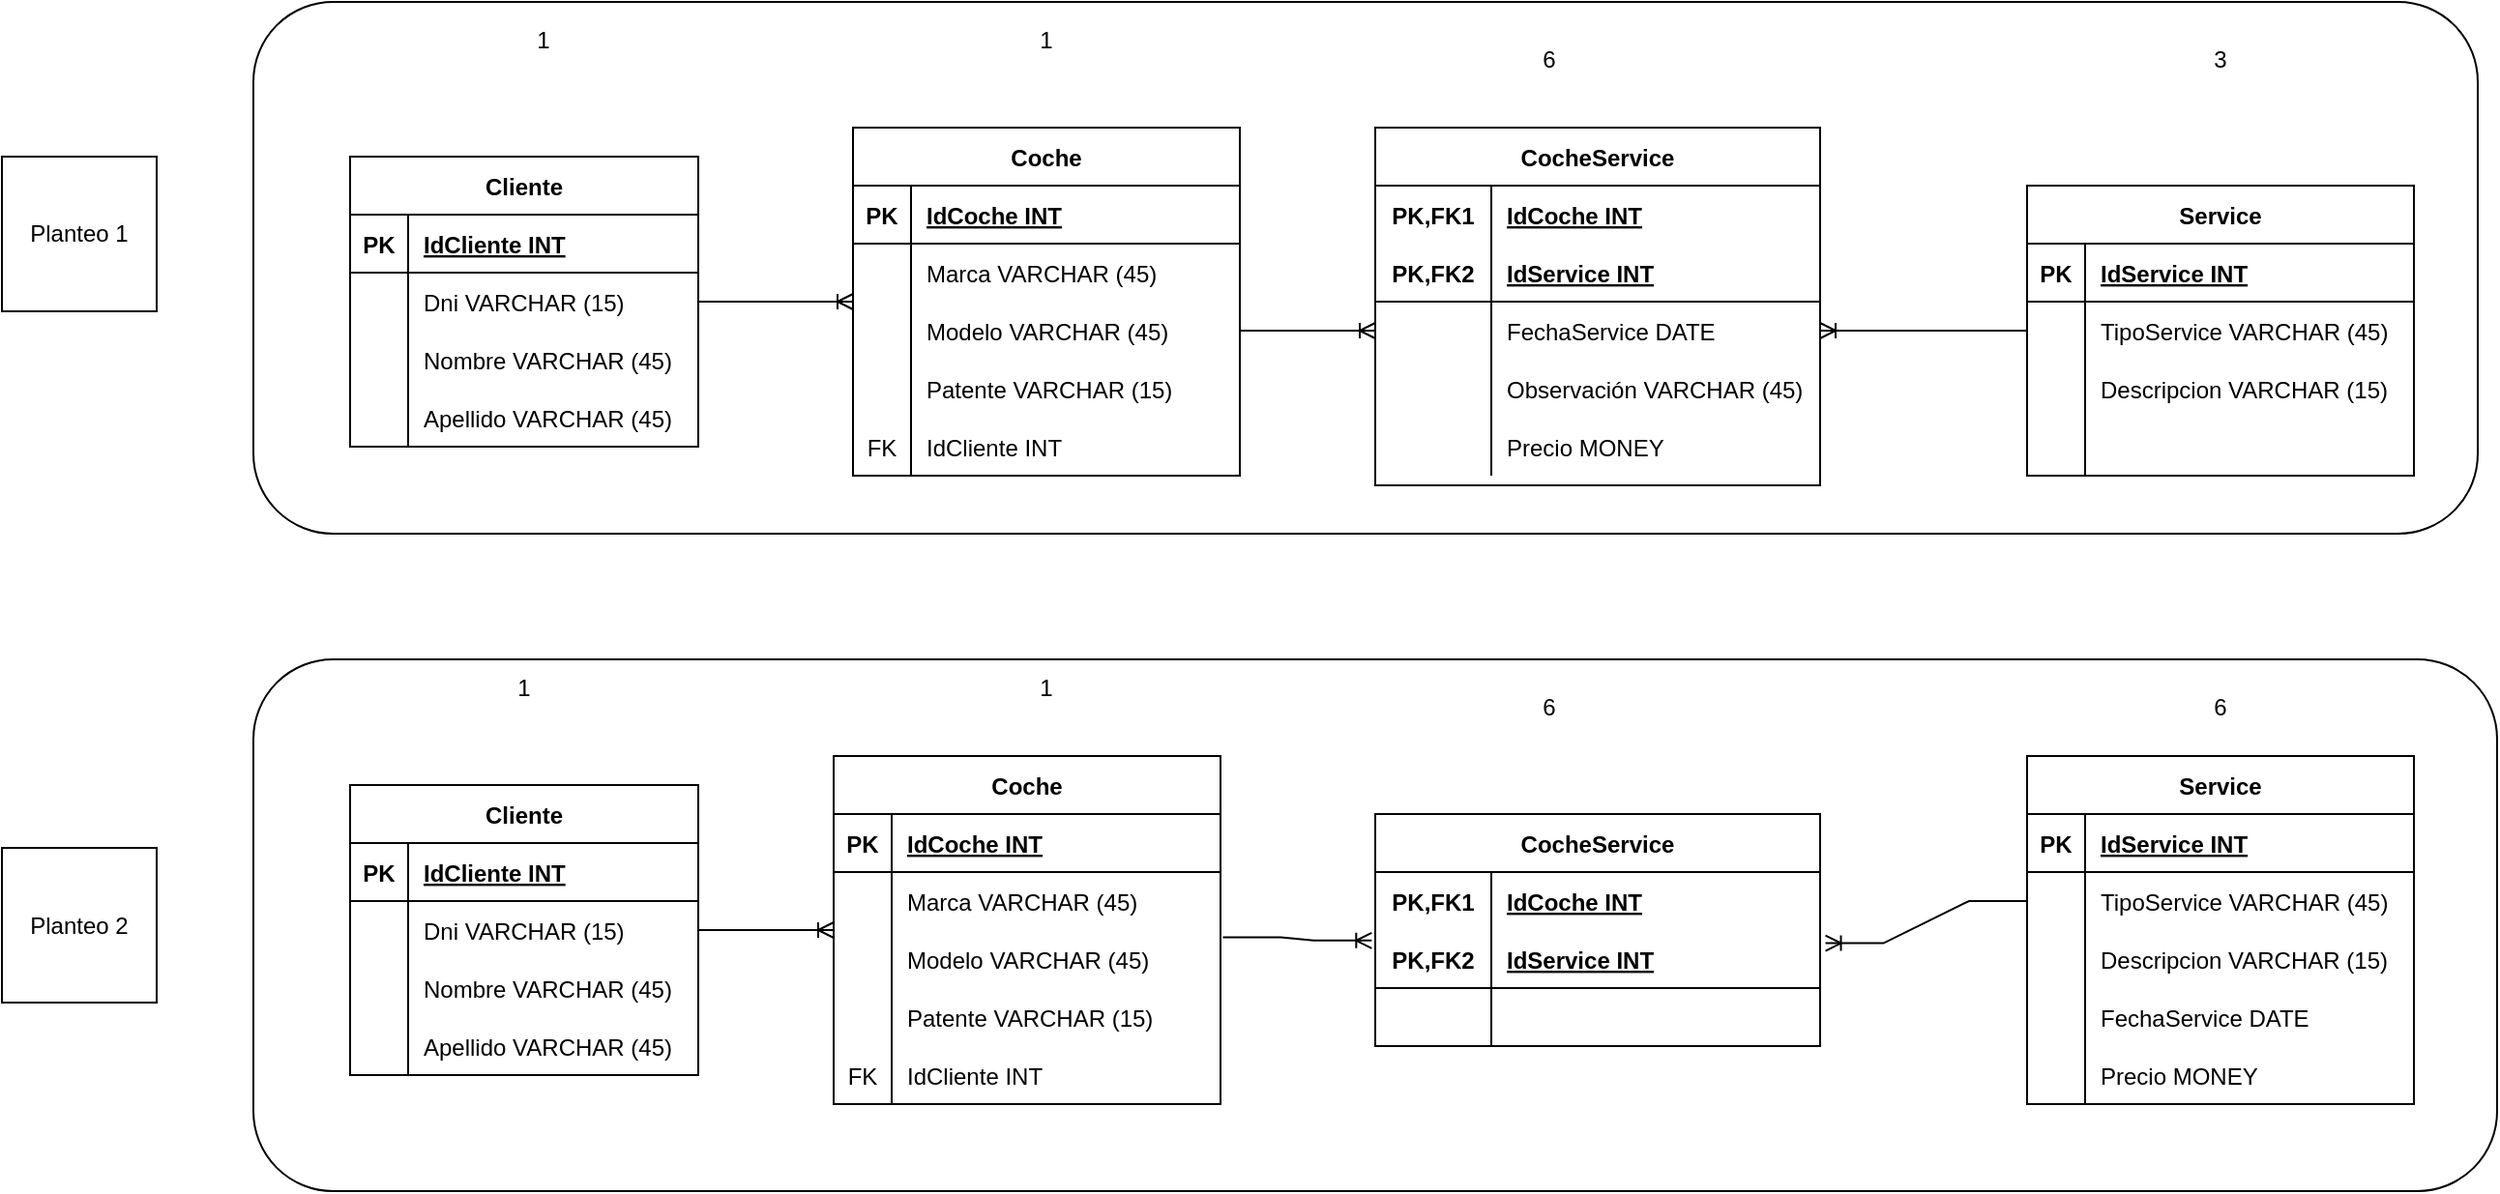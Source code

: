 <mxfile version="20.6.0" type="device"><diagram id="87kl-hTker5kriTGZopL" name="Página-1"><mxGraphModel dx="1939" dy="382" grid="1" gridSize="10" guides="1" tooltips="1" connect="1" arrows="1" fold="1" page="1" pageScale="1" pageWidth="827" pageHeight="1169" math="0" shadow="0"><root><mxCell id="0"/><mxCell id="1" parent="0"/><mxCell id="4lMpnemcvk9HsTEUvDy0-164" value="" style="rounded=1;whiteSpace=wrap;html=1;" parent="1" vertex="1"><mxGeometry x="-30" y="355" width="1160" height="275" as="geometry"/></mxCell><mxCell id="4lMpnemcvk9HsTEUvDy0-163" value="" style="rounded=1;whiteSpace=wrap;html=1;" parent="1" vertex="1"><mxGeometry x="-30" y="15" width="1150" height="275" as="geometry"/></mxCell><mxCell id="4lMpnemcvk9HsTEUvDy0-1" value="Cliente" style="shape=table;startSize=30;container=1;collapsible=1;childLayout=tableLayout;fixedRows=1;rowLines=0;fontStyle=1;align=center;resizeLast=1;" parent="1" vertex="1"><mxGeometry x="20" y="95" width="180" height="150" as="geometry"/></mxCell><mxCell id="4lMpnemcvk9HsTEUvDy0-2" value="" style="shape=tableRow;horizontal=0;startSize=0;swimlaneHead=0;swimlaneBody=0;fillColor=none;collapsible=0;dropTarget=0;points=[[0,0.5],[1,0.5]];portConstraint=eastwest;top=0;left=0;right=0;bottom=1;" parent="4lMpnemcvk9HsTEUvDy0-1" vertex="1"><mxGeometry y="30" width="180" height="30" as="geometry"/></mxCell><mxCell id="4lMpnemcvk9HsTEUvDy0-3" value="PK" style="shape=partialRectangle;connectable=0;fillColor=none;top=0;left=0;bottom=0;right=0;fontStyle=1;overflow=hidden;" parent="4lMpnemcvk9HsTEUvDy0-2" vertex="1"><mxGeometry width="30" height="30" as="geometry"><mxRectangle width="30" height="30" as="alternateBounds"/></mxGeometry></mxCell><mxCell id="4lMpnemcvk9HsTEUvDy0-4" value="IdCliente INT" style="shape=partialRectangle;connectable=0;fillColor=none;top=0;left=0;bottom=0;right=0;align=left;spacingLeft=6;fontStyle=5;overflow=hidden;" parent="4lMpnemcvk9HsTEUvDy0-2" vertex="1"><mxGeometry x="30" width="150" height="30" as="geometry"><mxRectangle width="150" height="30" as="alternateBounds"/></mxGeometry></mxCell><mxCell id="4lMpnemcvk9HsTEUvDy0-11" value="" style="shape=tableRow;horizontal=0;startSize=0;swimlaneHead=0;swimlaneBody=0;fillColor=none;collapsible=0;dropTarget=0;points=[[0,0.5],[1,0.5]];portConstraint=eastwest;top=0;left=0;right=0;bottom=0;" parent="4lMpnemcvk9HsTEUvDy0-1" vertex="1"><mxGeometry y="60" width="180" height="30" as="geometry"/></mxCell><mxCell id="4lMpnemcvk9HsTEUvDy0-12" value="" style="shape=partialRectangle;connectable=0;fillColor=none;top=0;left=0;bottom=0;right=0;editable=1;overflow=hidden;" parent="4lMpnemcvk9HsTEUvDy0-11" vertex="1"><mxGeometry width="30" height="30" as="geometry"><mxRectangle width="30" height="30" as="alternateBounds"/></mxGeometry></mxCell><mxCell id="4lMpnemcvk9HsTEUvDy0-13" value="Dni VARCHAR (15)" style="shape=partialRectangle;connectable=0;fillColor=none;top=0;left=0;bottom=0;right=0;align=left;spacingLeft=6;overflow=hidden;" parent="4lMpnemcvk9HsTEUvDy0-11" vertex="1"><mxGeometry x="30" width="150" height="30" as="geometry"><mxRectangle width="150" height="30" as="alternateBounds"/></mxGeometry></mxCell><mxCell id="4lMpnemcvk9HsTEUvDy0-5" value="" style="shape=tableRow;horizontal=0;startSize=0;swimlaneHead=0;swimlaneBody=0;fillColor=none;collapsible=0;dropTarget=0;points=[[0,0.5],[1,0.5]];portConstraint=eastwest;top=0;left=0;right=0;bottom=0;" parent="4lMpnemcvk9HsTEUvDy0-1" vertex="1"><mxGeometry y="90" width="180" height="30" as="geometry"/></mxCell><mxCell id="4lMpnemcvk9HsTEUvDy0-6" value="" style="shape=partialRectangle;connectable=0;fillColor=none;top=0;left=0;bottom=0;right=0;editable=1;overflow=hidden;" parent="4lMpnemcvk9HsTEUvDy0-5" vertex="1"><mxGeometry width="30" height="30" as="geometry"><mxRectangle width="30" height="30" as="alternateBounds"/></mxGeometry></mxCell><mxCell id="4lMpnemcvk9HsTEUvDy0-7" value="Nombre VARCHAR (45)" style="shape=partialRectangle;connectable=0;fillColor=none;top=0;left=0;bottom=0;right=0;align=left;spacingLeft=6;overflow=hidden;" parent="4lMpnemcvk9HsTEUvDy0-5" vertex="1"><mxGeometry x="30" width="150" height="30" as="geometry"><mxRectangle width="150" height="30" as="alternateBounds"/></mxGeometry></mxCell><mxCell id="4lMpnemcvk9HsTEUvDy0-8" value="" style="shape=tableRow;horizontal=0;startSize=0;swimlaneHead=0;swimlaneBody=0;fillColor=none;collapsible=0;dropTarget=0;points=[[0,0.5],[1,0.5]];portConstraint=eastwest;top=0;left=0;right=0;bottom=0;" parent="4lMpnemcvk9HsTEUvDy0-1" vertex="1"><mxGeometry y="120" width="180" height="30" as="geometry"/></mxCell><mxCell id="4lMpnemcvk9HsTEUvDy0-9" value="" style="shape=partialRectangle;connectable=0;fillColor=none;top=0;left=0;bottom=0;right=0;editable=1;overflow=hidden;" parent="4lMpnemcvk9HsTEUvDy0-8" vertex="1"><mxGeometry width="30" height="30" as="geometry"><mxRectangle width="30" height="30" as="alternateBounds"/></mxGeometry></mxCell><mxCell id="4lMpnemcvk9HsTEUvDy0-10" value="Apellido VARCHAR (45)" style="shape=partialRectangle;connectable=0;fillColor=none;top=0;left=0;bottom=0;right=0;align=left;spacingLeft=6;overflow=hidden;" parent="4lMpnemcvk9HsTEUvDy0-8" vertex="1"><mxGeometry x="30" width="150" height="30" as="geometry"><mxRectangle width="150" height="30" as="alternateBounds"/></mxGeometry></mxCell><mxCell id="4lMpnemcvk9HsTEUvDy0-14" value="Coche" style="shape=table;startSize=30;container=1;collapsible=1;childLayout=tableLayout;fixedRows=1;rowLines=0;fontStyle=1;align=center;resizeLast=1;" parent="1" vertex="1"><mxGeometry x="280" y="80" width="200" height="180" as="geometry"/></mxCell><mxCell id="4lMpnemcvk9HsTEUvDy0-15" value="" style="shape=tableRow;horizontal=0;startSize=0;swimlaneHead=0;swimlaneBody=0;fillColor=none;collapsible=0;dropTarget=0;points=[[0,0.5],[1,0.5]];portConstraint=eastwest;top=0;left=0;right=0;bottom=1;" parent="4lMpnemcvk9HsTEUvDy0-14" vertex="1"><mxGeometry y="30" width="200" height="30" as="geometry"/></mxCell><mxCell id="4lMpnemcvk9HsTEUvDy0-16" value="PK" style="shape=partialRectangle;connectable=0;fillColor=none;top=0;left=0;bottom=0;right=0;fontStyle=1;overflow=hidden;" parent="4lMpnemcvk9HsTEUvDy0-15" vertex="1"><mxGeometry width="30" height="30" as="geometry"><mxRectangle width="30" height="30" as="alternateBounds"/></mxGeometry></mxCell><mxCell id="4lMpnemcvk9HsTEUvDy0-17" value="IdCoche INT" style="shape=partialRectangle;connectable=0;fillColor=none;top=0;left=0;bottom=0;right=0;align=left;spacingLeft=6;fontStyle=5;overflow=hidden;" parent="4lMpnemcvk9HsTEUvDy0-15" vertex="1"><mxGeometry x="30" width="170" height="30" as="geometry"><mxRectangle width="170" height="30" as="alternateBounds"/></mxGeometry></mxCell><mxCell id="4lMpnemcvk9HsTEUvDy0-18" value="" style="shape=tableRow;horizontal=0;startSize=0;swimlaneHead=0;swimlaneBody=0;fillColor=none;collapsible=0;dropTarget=0;points=[[0,0.5],[1,0.5]];portConstraint=eastwest;top=0;left=0;right=0;bottom=0;" parent="4lMpnemcvk9HsTEUvDy0-14" vertex="1"><mxGeometry y="60" width="200" height="30" as="geometry"/></mxCell><mxCell id="4lMpnemcvk9HsTEUvDy0-19" value="" style="shape=partialRectangle;connectable=0;fillColor=none;top=0;left=0;bottom=0;right=0;editable=1;overflow=hidden;" parent="4lMpnemcvk9HsTEUvDy0-18" vertex="1"><mxGeometry width="30" height="30" as="geometry"><mxRectangle width="30" height="30" as="alternateBounds"/></mxGeometry></mxCell><mxCell id="4lMpnemcvk9HsTEUvDy0-20" value="Marca VARCHAR (45)" style="shape=partialRectangle;connectable=0;fillColor=none;top=0;left=0;bottom=0;right=0;align=left;spacingLeft=6;overflow=hidden;" parent="4lMpnemcvk9HsTEUvDy0-18" vertex="1"><mxGeometry x="30" width="170" height="30" as="geometry"><mxRectangle width="170" height="30" as="alternateBounds"/></mxGeometry></mxCell><mxCell id="4lMpnemcvk9HsTEUvDy0-21" value="" style="shape=tableRow;horizontal=0;startSize=0;swimlaneHead=0;swimlaneBody=0;fillColor=none;collapsible=0;dropTarget=0;points=[[0,0.5],[1,0.5]];portConstraint=eastwest;top=0;left=0;right=0;bottom=0;" parent="4lMpnemcvk9HsTEUvDy0-14" vertex="1"><mxGeometry y="90" width="200" height="30" as="geometry"/></mxCell><mxCell id="4lMpnemcvk9HsTEUvDy0-22" value="" style="shape=partialRectangle;connectable=0;fillColor=none;top=0;left=0;bottom=0;right=0;editable=1;overflow=hidden;" parent="4lMpnemcvk9HsTEUvDy0-21" vertex="1"><mxGeometry width="30" height="30" as="geometry"><mxRectangle width="30" height="30" as="alternateBounds"/></mxGeometry></mxCell><mxCell id="4lMpnemcvk9HsTEUvDy0-23" value="Modelo VARCHAR (45)" style="shape=partialRectangle;connectable=0;fillColor=none;top=0;left=0;bottom=0;right=0;align=left;spacingLeft=6;overflow=hidden;" parent="4lMpnemcvk9HsTEUvDy0-21" vertex="1"><mxGeometry x="30" width="170" height="30" as="geometry"><mxRectangle width="170" height="30" as="alternateBounds"/></mxGeometry></mxCell><mxCell id="4lMpnemcvk9HsTEUvDy0-24" value="" style="shape=tableRow;horizontal=0;startSize=0;swimlaneHead=0;swimlaneBody=0;fillColor=none;collapsible=0;dropTarget=0;points=[[0,0.5],[1,0.5]];portConstraint=eastwest;top=0;left=0;right=0;bottom=0;" parent="4lMpnemcvk9HsTEUvDy0-14" vertex="1"><mxGeometry y="120" width="200" height="30" as="geometry"/></mxCell><mxCell id="4lMpnemcvk9HsTEUvDy0-25" value="" style="shape=partialRectangle;connectable=0;fillColor=none;top=0;left=0;bottom=0;right=0;editable=1;overflow=hidden;" parent="4lMpnemcvk9HsTEUvDy0-24" vertex="1"><mxGeometry width="30" height="30" as="geometry"><mxRectangle width="30" height="30" as="alternateBounds"/></mxGeometry></mxCell><mxCell id="4lMpnemcvk9HsTEUvDy0-26" value="Patente VARCHAR (15)" style="shape=partialRectangle;connectable=0;fillColor=none;top=0;left=0;bottom=0;right=0;align=left;spacingLeft=6;overflow=hidden;" parent="4lMpnemcvk9HsTEUvDy0-24" vertex="1"><mxGeometry x="30" width="170" height="30" as="geometry"><mxRectangle width="170" height="30" as="alternateBounds"/></mxGeometry></mxCell><mxCell id="4lMpnemcvk9HsTEUvDy0-30" value="" style="shape=tableRow;horizontal=0;startSize=0;swimlaneHead=0;swimlaneBody=0;fillColor=none;collapsible=0;dropTarget=0;points=[[0,0.5],[1,0.5]];portConstraint=eastwest;top=0;left=0;right=0;bottom=0;" parent="4lMpnemcvk9HsTEUvDy0-14" vertex="1"><mxGeometry y="150" width="200" height="30" as="geometry"/></mxCell><mxCell id="4lMpnemcvk9HsTEUvDy0-31" value="FK" style="shape=partialRectangle;connectable=0;fillColor=none;top=0;left=0;bottom=0;right=0;fontStyle=0;overflow=hidden;" parent="4lMpnemcvk9HsTEUvDy0-30" vertex="1"><mxGeometry width="30" height="30" as="geometry"><mxRectangle width="30" height="30" as="alternateBounds"/></mxGeometry></mxCell><mxCell id="4lMpnemcvk9HsTEUvDy0-32" value="IdCliente INT" style="shape=partialRectangle;connectable=0;fillColor=none;top=0;left=0;bottom=0;right=0;align=left;spacingLeft=6;fontStyle=0;overflow=hidden;" parent="4lMpnemcvk9HsTEUvDy0-30" vertex="1"><mxGeometry x="30" width="170" height="30" as="geometry"><mxRectangle width="170" height="30" as="alternateBounds"/></mxGeometry></mxCell><mxCell id="4lMpnemcvk9HsTEUvDy0-28" value="" style="edgeStyle=entityRelationEdgeStyle;fontSize=12;html=1;endArrow=ERoneToMany;rounded=0;exitX=1;exitY=0.5;exitDx=0;exitDy=0;entryX=0;entryY=0.5;entryDx=0;entryDy=0;" parent="1" source="4lMpnemcvk9HsTEUvDy0-11" target="4lMpnemcvk9HsTEUvDy0-14" edge="1"><mxGeometry width="100" height="100" relative="1" as="geometry"><mxPoint x="230" y="260" as="sourcePoint"/><mxPoint x="330" y="160" as="targetPoint"/></mxGeometry></mxCell><mxCell id="4lMpnemcvk9HsTEUvDy0-33" value="Service" style="shape=table;startSize=30;container=1;collapsible=1;childLayout=tableLayout;fixedRows=1;rowLines=0;fontStyle=1;align=center;resizeLast=1;" parent="1" vertex="1"><mxGeometry x="887" y="110" width="200" height="150" as="geometry"/></mxCell><mxCell id="4lMpnemcvk9HsTEUvDy0-34" value="" style="shape=tableRow;horizontal=0;startSize=0;swimlaneHead=0;swimlaneBody=0;fillColor=none;collapsible=0;dropTarget=0;points=[[0,0.5],[1,0.5]];portConstraint=eastwest;top=0;left=0;right=0;bottom=1;" parent="4lMpnemcvk9HsTEUvDy0-33" vertex="1"><mxGeometry y="30" width="200" height="30" as="geometry"/></mxCell><mxCell id="4lMpnemcvk9HsTEUvDy0-35" value="PK" style="shape=partialRectangle;connectable=0;fillColor=none;top=0;left=0;bottom=0;right=0;fontStyle=1;overflow=hidden;" parent="4lMpnemcvk9HsTEUvDy0-34" vertex="1"><mxGeometry width="30" height="30" as="geometry"><mxRectangle width="30" height="30" as="alternateBounds"/></mxGeometry></mxCell><mxCell id="4lMpnemcvk9HsTEUvDy0-36" value="IdService INT" style="shape=partialRectangle;connectable=0;fillColor=none;top=0;left=0;bottom=0;right=0;align=left;spacingLeft=6;fontStyle=5;overflow=hidden;" parent="4lMpnemcvk9HsTEUvDy0-34" vertex="1"><mxGeometry x="30" width="170" height="30" as="geometry"><mxRectangle width="170" height="30" as="alternateBounds"/></mxGeometry></mxCell><mxCell id="4lMpnemcvk9HsTEUvDy0-40" value="" style="shape=tableRow;horizontal=0;startSize=0;swimlaneHead=0;swimlaneBody=0;fillColor=none;collapsible=0;dropTarget=0;points=[[0,0.5],[1,0.5]];portConstraint=eastwest;top=0;left=0;right=0;bottom=0;" parent="4lMpnemcvk9HsTEUvDy0-33" vertex="1"><mxGeometry y="60" width="200" height="30" as="geometry"/></mxCell><mxCell id="4lMpnemcvk9HsTEUvDy0-41" value="" style="shape=partialRectangle;connectable=0;fillColor=none;top=0;left=0;bottom=0;right=0;editable=1;overflow=hidden;" parent="4lMpnemcvk9HsTEUvDy0-40" vertex="1"><mxGeometry width="30" height="30" as="geometry"><mxRectangle width="30" height="30" as="alternateBounds"/></mxGeometry></mxCell><mxCell id="4lMpnemcvk9HsTEUvDy0-42" value="TipoService VARCHAR (45)" style="shape=partialRectangle;connectable=0;fillColor=none;top=0;left=0;bottom=0;right=0;align=left;spacingLeft=6;overflow=hidden;" parent="4lMpnemcvk9HsTEUvDy0-40" vertex="1"><mxGeometry x="30" width="170" height="30" as="geometry"><mxRectangle width="170" height="30" as="alternateBounds"/></mxGeometry></mxCell><mxCell id="4lMpnemcvk9HsTEUvDy0-37" value="" style="shape=tableRow;horizontal=0;startSize=0;swimlaneHead=0;swimlaneBody=0;fillColor=none;collapsible=0;dropTarget=0;points=[[0,0.5],[1,0.5]];portConstraint=eastwest;top=0;left=0;right=0;bottom=0;" parent="4lMpnemcvk9HsTEUvDy0-33" vertex="1"><mxGeometry y="90" width="200" height="30" as="geometry"/></mxCell><mxCell id="4lMpnemcvk9HsTEUvDy0-38" value="" style="shape=partialRectangle;connectable=0;fillColor=none;top=0;left=0;bottom=0;right=0;editable=1;overflow=hidden;" parent="4lMpnemcvk9HsTEUvDy0-37" vertex="1"><mxGeometry width="30" height="30" as="geometry"><mxRectangle width="30" height="30" as="alternateBounds"/></mxGeometry></mxCell><mxCell id="4lMpnemcvk9HsTEUvDy0-39" value="Descripcion VARCHAR (15)" style="shape=partialRectangle;connectable=0;fillColor=none;top=0;left=0;bottom=0;right=0;align=left;spacingLeft=6;overflow=hidden;" parent="4lMpnemcvk9HsTEUvDy0-37" vertex="1"><mxGeometry x="30" width="170" height="30" as="geometry"><mxRectangle width="170" height="30" as="alternateBounds"/></mxGeometry></mxCell><mxCell id="4lMpnemcvk9HsTEUvDy0-43" value="" style="shape=tableRow;horizontal=0;startSize=0;swimlaneHead=0;swimlaneBody=0;fillColor=none;collapsible=0;dropTarget=0;points=[[0,0.5],[1,0.5]];portConstraint=eastwest;top=0;left=0;right=0;bottom=0;" parent="4lMpnemcvk9HsTEUvDy0-33" vertex="1"><mxGeometry y="120" width="200" height="30" as="geometry"/></mxCell><mxCell id="4lMpnemcvk9HsTEUvDy0-44" value="" style="shape=partialRectangle;connectable=0;fillColor=none;top=0;left=0;bottom=0;right=0;editable=1;overflow=hidden;" parent="4lMpnemcvk9HsTEUvDy0-43" vertex="1"><mxGeometry width="30" height="30" as="geometry"><mxRectangle width="30" height="30" as="alternateBounds"/></mxGeometry></mxCell><mxCell id="4lMpnemcvk9HsTEUvDy0-45" value="" style="shape=partialRectangle;connectable=0;fillColor=none;top=0;left=0;bottom=0;right=0;align=left;spacingLeft=6;overflow=hidden;" parent="4lMpnemcvk9HsTEUvDy0-43" vertex="1"><mxGeometry x="30" width="170" height="30" as="geometry"><mxRectangle width="170" height="30" as="alternateBounds"/></mxGeometry></mxCell><mxCell id="4lMpnemcvk9HsTEUvDy0-46" value="CocheService" style="shape=table;startSize=30;container=1;collapsible=1;childLayout=tableLayout;fixedRows=1;rowLines=0;fontStyle=1;align=center;resizeLast=1;" parent="1" vertex="1"><mxGeometry x="550" y="80" width="230" height="185" as="geometry"/></mxCell><mxCell id="4lMpnemcvk9HsTEUvDy0-47" value="" style="shape=tableRow;horizontal=0;startSize=0;swimlaneHead=0;swimlaneBody=0;fillColor=none;collapsible=0;dropTarget=0;points=[[0,0.5],[1,0.5]];portConstraint=eastwest;top=0;left=0;right=0;bottom=0;" parent="4lMpnemcvk9HsTEUvDy0-46" vertex="1"><mxGeometry y="30" width="230" height="30" as="geometry"/></mxCell><mxCell id="4lMpnemcvk9HsTEUvDy0-48" value="PK,FK1" style="shape=partialRectangle;connectable=0;fillColor=none;top=0;left=0;bottom=0;right=0;fontStyle=1;overflow=hidden;" parent="4lMpnemcvk9HsTEUvDy0-47" vertex="1"><mxGeometry width="60" height="30" as="geometry"><mxRectangle width="60" height="30" as="alternateBounds"/></mxGeometry></mxCell><mxCell id="4lMpnemcvk9HsTEUvDy0-49" value="IdCoche INT" style="shape=partialRectangle;connectable=0;fillColor=none;top=0;left=0;bottom=0;right=0;align=left;spacingLeft=6;fontStyle=5;overflow=hidden;" parent="4lMpnemcvk9HsTEUvDy0-47" vertex="1"><mxGeometry x="60" width="170" height="30" as="geometry"><mxRectangle width="170" height="30" as="alternateBounds"/></mxGeometry></mxCell><mxCell id="4lMpnemcvk9HsTEUvDy0-50" value="" style="shape=tableRow;horizontal=0;startSize=0;swimlaneHead=0;swimlaneBody=0;fillColor=none;collapsible=0;dropTarget=0;points=[[0,0.5],[1,0.5]];portConstraint=eastwest;top=0;left=0;right=0;bottom=1;" parent="4lMpnemcvk9HsTEUvDy0-46" vertex="1"><mxGeometry y="60" width="230" height="30" as="geometry"/></mxCell><mxCell id="4lMpnemcvk9HsTEUvDy0-51" value="PK,FK2" style="shape=partialRectangle;connectable=0;fillColor=none;top=0;left=0;bottom=0;right=0;fontStyle=1;overflow=hidden;" parent="4lMpnemcvk9HsTEUvDy0-50" vertex="1"><mxGeometry width="60" height="30" as="geometry"><mxRectangle width="60" height="30" as="alternateBounds"/></mxGeometry></mxCell><mxCell id="4lMpnemcvk9HsTEUvDy0-52" value="IdService INT" style="shape=partialRectangle;connectable=0;fillColor=none;top=0;left=0;bottom=0;right=0;align=left;spacingLeft=6;fontStyle=5;overflow=hidden;" parent="4lMpnemcvk9HsTEUvDy0-50" vertex="1"><mxGeometry x="60" width="170" height="30" as="geometry"><mxRectangle width="170" height="30" as="alternateBounds"/></mxGeometry></mxCell><mxCell id="4lMpnemcvk9HsTEUvDy0-53" value="" style="shape=tableRow;horizontal=0;startSize=0;swimlaneHead=0;swimlaneBody=0;fillColor=none;collapsible=0;dropTarget=0;points=[[0,0.5],[1,0.5]];portConstraint=eastwest;top=0;left=0;right=0;bottom=0;" parent="4lMpnemcvk9HsTEUvDy0-46" vertex="1"><mxGeometry y="90" width="230" height="30" as="geometry"/></mxCell><mxCell id="4lMpnemcvk9HsTEUvDy0-54" value="" style="shape=partialRectangle;connectable=0;fillColor=none;top=0;left=0;bottom=0;right=0;editable=1;overflow=hidden;" parent="4lMpnemcvk9HsTEUvDy0-53" vertex="1"><mxGeometry width="60" height="30" as="geometry"><mxRectangle width="60" height="30" as="alternateBounds"/></mxGeometry></mxCell><mxCell id="4lMpnemcvk9HsTEUvDy0-55" value="FechaService DATE" style="shape=partialRectangle;connectable=0;fillColor=none;top=0;left=0;bottom=0;right=0;align=left;spacingLeft=6;overflow=hidden;" parent="4lMpnemcvk9HsTEUvDy0-53" vertex="1"><mxGeometry x="60" width="170" height="30" as="geometry"><mxRectangle width="170" height="30" as="alternateBounds"/></mxGeometry></mxCell><mxCell id="4lMpnemcvk9HsTEUvDy0-157" value="" style="shape=tableRow;horizontal=0;startSize=0;swimlaneHead=0;swimlaneBody=0;fillColor=none;collapsible=0;dropTarget=0;points=[[0,0.5],[1,0.5]];portConstraint=eastwest;top=0;left=0;right=0;bottom=0;" parent="4lMpnemcvk9HsTEUvDy0-46" vertex="1"><mxGeometry y="120" width="230" height="30" as="geometry"/></mxCell><mxCell id="4lMpnemcvk9HsTEUvDy0-158" value="" style="shape=partialRectangle;connectable=0;fillColor=none;top=0;left=0;bottom=0;right=0;editable=1;overflow=hidden;" parent="4lMpnemcvk9HsTEUvDy0-157" vertex="1"><mxGeometry width="60" height="30" as="geometry"><mxRectangle width="60" height="30" as="alternateBounds"/></mxGeometry></mxCell><mxCell id="4lMpnemcvk9HsTEUvDy0-159" value="Observación VARCHAR (45)" style="shape=partialRectangle;connectable=0;fillColor=none;top=0;left=0;bottom=0;right=0;align=left;spacingLeft=6;overflow=hidden;" parent="4lMpnemcvk9HsTEUvDy0-157" vertex="1"><mxGeometry x="60" width="170" height="30" as="geometry"><mxRectangle width="170" height="30" as="alternateBounds"/></mxGeometry></mxCell><mxCell id="4lMpnemcvk9HsTEUvDy0-56" value="" style="shape=tableRow;horizontal=0;startSize=0;swimlaneHead=0;swimlaneBody=0;fillColor=none;collapsible=0;dropTarget=0;points=[[0,0.5],[1,0.5]];portConstraint=eastwest;top=0;left=0;right=0;bottom=0;" parent="4lMpnemcvk9HsTEUvDy0-46" vertex="1"><mxGeometry y="150" width="230" height="30" as="geometry"/></mxCell><mxCell id="4lMpnemcvk9HsTEUvDy0-57" value="" style="shape=partialRectangle;connectable=0;fillColor=none;top=0;left=0;bottom=0;right=0;editable=1;overflow=hidden;" parent="4lMpnemcvk9HsTEUvDy0-56" vertex="1"><mxGeometry width="60" height="30" as="geometry"><mxRectangle width="60" height="30" as="alternateBounds"/></mxGeometry></mxCell><mxCell id="4lMpnemcvk9HsTEUvDy0-58" value="" style="shape=partialRectangle;connectable=0;fillColor=none;top=0;left=0;bottom=0;right=0;align=left;spacingLeft=6;overflow=hidden;" parent="4lMpnemcvk9HsTEUvDy0-56" vertex="1"><mxGeometry x="60" width="170" height="30" as="geometry"><mxRectangle width="170" height="30" as="alternateBounds"/></mxGeometry></mxCell><mxCell id="4lMpnemcvk9HsTEUvDy0-87" value="" style="edgeStyle=entityRelationEdgeStyle;fontSize=12;html=1;endArrow=ERoneToMany;rounded=0;exitX=1;exitY=0.5;exitDx=0;exitDy=0;entryX=0;entryY=0.5;entryDx=0;entryDy=0;" parent="1" source="4lMpnemcvk9HsTEUvDy0-21" target="4lMpnemcvk9HsTEUvDy0-53" edge="1"><mxGeometry width="100" height="100" relative="1" as="geometry"><mxPoint x="90" y="430" as="sourcePoint"/><mxPoint x="190" y="330" as="targetPoint"/></mxGeometry></mxCell><mxCell id="4lMpnemcvk9HsTEUvDy0-89" value="Precio MONEY" style="shape=partialRectangle;connectable=0;fillColor=none;top=0;left=0;bottom=0;right=0;align=left;spacingLeft=6;overflow=hidden;" parent="1" vertex="1"><mxGeometry x="610" y="230" width="140" height="30" as="geometry"><mxRectangle width="140" height="30" as="alternateBounds"/></mxGeometry></mxCell><mxCell id="4lMpnemcvk9HsTEUvDy0-90" value="Cliente" style="shape=table;startSize=30;container=1;collapsible=1;childLayout=tableLayout;fixedRows=1;rowLines=0;fontStyle=1;align=center;resizeLast=1;" parent="1" vertex="1"><mxGeometry x="20" y="420" width="180" height="150" as="geometry"/></mxCell><mxCell id="4lMpnemcvk9HsTEUvDy0-91" value="" style="shape=tableRow;horizontal=0;startSize=0;swimlaneHead=0;swimlaneBody=0;fillColor=none;collapsible=0;dropTarget=0;points=[[0,0.5],[1,0.5]];portConstraint=eastwest;top=0;left=0;right=0;bottom=1;" parent="4lMpnemcvk9HsTEUvDy0-90" vertex="1"><mxGeometry y="30" width="180" height="30" as="geometry"/></mxCell><mxCell id="4lMpnemcvk9HsTEUvDy0-92" value="PK" style="shape=partialRectangle;connectable=0;fillColor=none;top=0;left=0;bottom=0;right=0;fontStyle=1;overflow=hidden;" parent="4lMpnemcvk9HsTEUvDy0-91" vertex="1"><mxGeometry width="30" height="30" as="geometry"><mxRectangle width="30" height="30" as="alternateBounds"/></mxGeometry></mxCell><mxCell id="4lMpnemcvk9HsTEUvDy0-93" value="IdCliente INT" style="shape=partialRectangle;connectable=0;fillColor=none;top=0;left=0;bottom=0;right=0;align=left;spacingLeft=6;fontStyle=5;overflow=hidden;" parent="4lMpnemcvk9HsTEUvDy0-91" vertex="1"><mxGeometry x="30" width="150" height="30" as="geometry"><mxRectangle width="150" height="30" as="alternateBounds"/></mxGeometry></mxCell><mxCell id="4lMpnemcvk9HsTEUvDy0-94" value="" style="shape=tableRow;horizontal=0;startSize=0;swimlaneHead=0;swimlaneBody=0;fillColor=none;collapsible=0;dropTarget=0;points=[[0,0.5],[1,0.5]];portConstraint=eastwest;top=0;left=0;right=0;bottom=0;" parent="4lMpnemcvk9HsTEUvDy0-90" vertex="1"><mxGeometry y="60" width="180" height="30" as="geometry"/></mxCell><mxCell id="4lMpnemcvk9HsTEUvDy0-95" value="" style="shape=partialRectangle;connectable=0;fillColor=none;top=0;left=0;bottom=0;right=0;editable=1;overflow=hidden;" parent="4lMpnemcvk9HsTEUvDy0-94" vertex="1"><mxGeometry width="30" height="30" as="geometry"><mxRectangle width="30" height="30" as="alternateBounds"/></mxGeometry></mxCell><mxCell id="4lMpnemcvk9HsTEUvDy0-96" value="Dni VARCHAR (15)" style="shape=partialRectangle;connectable=0;fillColor=none;top=0;left=0;bottom=0;right=0;align=left;spacingLeft=6;overflow=hidden;" parent="4lMpnemcvk9HsTEUvDy0-94" vertex="1"><mxGeometry x="30" width="150" height="30" as="geometry"><mxRectangle width="150" height="30" as="alternateBounds"/></mxGeometry></mxCell><mxCell id="4lMpnemcvk9HsTEUvDy0-97" value="" style="shape=tableRow;horizontal=0;startSize=0;swimlaneHead=0;swimlaneBody=0;fillColor=none;collapsible=0;dropTarget=0;points=[[0,0.5],[1,0.5]];portConstraint=eastwest;top=0;left=0;right=0;bottom=0;" parent="4lMpnemcvk9HsTEUvDy0-90" vertex="1"><mxGeometry y="90" width="180" height="30" as="geometry"/></mxCell><mxCell id="4lMpnemcvk9HsTEUvDy0-98" value="" style="shape=partialRectangle;connectable=0;fillColor=none;top=0;left=0;bottom=0;right=0;editable=1;overflow=hidden;" parent="4lMpnemcvk9HsTEUvDy0-97" vertex="1"><mxGeometry width="30" height="30" as="geometry"><mxRectangle width="30" height="30" as="alternateBounds"/></mxGeometry></mxCell><mxCell id="4lMpnemcvk9HsTEUvDy0-99" value="Nombre VARCHAR (45)" style="shape=partialRectangle;connectable=0;fillColor=none;top=0;left=0;bottom=0;right=0;align=left;spacingLeft=6;overflow=hidden;" parent="4lMpnemcvk9HsTEUvDy0-97" vertex="1"><mxGeometry x="30" width="150" height="30" as="geometry"><mxRectangle width="150" height="30" as="alternateBounds"/></mxGeometry></mxCell><mxCell id="4lMpnemcvk9HsTEUvDy0-100" value="" style="shape=tableRow;horizontal=0;startSize=0;swimlaneHead=0;swimlaneBody=0;fillColor=none;collapsible=0;dropTarget=0;points=[[0,0.5],[1,0.5]];portConstraint=eastwest;top=0;left=0;right=0;bottom=0;" parent="4lMpnemcvk9HsTEUvDy0-90" vertex="1"><mxGeometry y="120" width="180" height="30" as="geometry"/></mxCell><mxCell id="4lMpnemcvk9HsTEUvDy0-101" value="" style="shape=partialRectangle;connectable=0;fillColor=none;top=0;left=0;bottom=0;right=0;editable=1;overflow=hidden;" parent="4lMpnemcvk9HsTEUvDy0-100" vertex="1"><mxGeometry width="30" height="30" as="geometry"><mxRectangle width="30" height="30" as="alternateBounds"/></mxGeometry></mxCell><mxCell id="4lMpnemcvk9HsTEUvDy0-102" value="Apellido VARCHAR (45)" style="shape=partialRectangle;connectable=0;fillColor=none;top=0;left=0;bottom=0;right=0;align=left;spacingLeft=6;overflow=hidden;" parent="4lMpnemcvk9HsTEUvDy0-100" vertex="1"><mxGeometry x="30" width="150" height="30" as="geometry"><mxRectangle width="150" height="30" as="alternateBounds"/></mxGeometry></mxCell><mxCell id="4lMpnemcvk9HsTEUvDy0-103" value="Coche" style="shape=table;startSize=30;container=1;collapsible=1;childLayout=tableLayout;fixedRows=1;rowLines=0;fontStyle=1;align=center;resizeLast=1;" parent="1" vertex="1"><mxGeometry x="270" y="405" width="200" height="180" as="geometry"/></mxCell><mxCell id="4lMpnemcvk9HsTEUvDy0-104" value="" style="shape=tableRow;horizontal=0;startSize=0;swimlaneHead=0;swimlaneBody=0;fillColor=none;collapsible=0;dropTarget=0;points=[[0,0.5],[1,0.5]];portConstraint=eastwest;top=0;left=0;right=0;bottom=1;" parent="4lMpnemcvk9HsTEUvDy0-103" vertex="1"><mxGeometry y="30" width="200" height="30" as="geometry"/></mxCell><mxCell id="4lMpnemcvk9HsTEUvDy0-105" value="PK" style="shape=partialRectangle;connectable=0;fillColor=none;top=0;left=0;bottom=0;right=0;fontStyle=1;overflow=hidden;" parent="4lMpnemcvk9HsTEUvDy0-104" vertex="1"><mxGeometry width="30" height="30" as="geometry"><mxRectangle width="30" height="30" as="alternateBounds"/></mxGeometry></mxCell><mxCell id="4lMpnemcvk9HsTEUvDy0-106" value="IdCoche INT" style="shape=partialRectangle;connectable=0;fillColor=none;top=0;left=0;bottom=0;right=0;align=left;spacingLeft=6;fontStyle=5;overflow=hidden;" parent="4lMpnemcvk9HsTEUvDy0-104" vertex="1"><mxGeometry x="30" width="170" height="30" as="geometry"><mxRectangle width="170" height="30" as="alternateBounds"/></mxGeometry></mxCell><mxCell id="4lMpnemcvk9HsTEUvDy0-107" value="" style="shape=tableRow;horizontal=0;startSize=0;swimlaneHead=0;swimlaneBody=0;fillColor=none;collapsible=0;dropTarget=0;points=[[0,0.5],[1,0.5]];portConstraint=eastwest;top=0;left=0;right=0;bottom=0;" parent="4lMpnemcvk9HsTEUvDy0-103" vertex="1"><mxGeometry y="60" width="200" height="30" as="geometry"/></mxCell><mxCell id="4lMpnemcvk9HsTEUvDy0-108" value="" style="shape=partialRectangle;connectable=0;fillColor=none;top=0;left=0;bottom=0;right=0;editable=1;overflow=hidden;" parent="4lMpnemcvk9HsTEUvDy0-107" vertex="1"><mxGeometry width="30" height="30" as="geometry"><mxRectangle width="30" height="30" as="alternateBounds"/></mxGeometry></mxCell><mxCell id="4lMpnemcvk9HsTEUvDy0-109" value="Marca VARCHAR (45)" style="shape=partialRectangle;connectable=0;fillColor=none;top=0;left=0;bottom=0;right=0;align=left;spacingLeft=6;overflow=hidden;" parent="4lMpnemcvk9HsTEUvDy0-107" vertex="1"><mxGeometry x="30" width="170" height="30" as="geometry"><mxRectangle width="170" height="30" as="alternateBounds"/></mxGeometry></mxCell><mxCell id="4lMpnemcvk9HsTEUvDy0-110" value="" style="shape=tableRow;horizontal=0;startSize=0;swimlaneHead=0;swimlaneBody=0;fillColor=none;collapsible=0;dropTarget=0;points=[[0,0.5],[1,0.5]];portConstraint=eastwest;top=0;left=0;right=0;bottom=0;" parent="4lMpnemcvk9HsTEUvDy0-103" vertex="1"><mxGeometry y="90" width="200" height="30" as="geometry"/></mxCell><mxCell id="4lMpnemcvk9HsTEUvDy0-111" value="" style="shape=partialRectangle;connectable=0;fillColor=none;top=0;left=0;bottom=0;right=0;editable=1;overflow=hidden;" parent="4lMpnemcvk9HsTEUvDy0-110" vertex="1"><mxGeometry width="30" height="30" as="geometry"><mxRectangle width="30" height="30" as="alternateBounds"/></mxGeometry></mxCell><mxCell id="4lMpnemcvk9HsTEUvDy0-112" value="Modelo VARCHAR (45)" style="shape=partialRectangle;connectable=0;fillColor=none;top=0;left=0;bottom=0;right=0;align=left;spacingLeft=6;overflow=hidden;" parent="4lMpnemcvk9HsTEUvDy0-110" vertex="1"><mxGeometry x="30" width="170" height="30" as="geometry"><mxRectangle width="170" height="30" as="alternateBounds"/></mxGeometry></mxCell><mxCell id="4lMpnemcvk9HsTEUvDy0-113" value="" style="shape=tableRow;horizontal=0;startSize=0;swimlaneHead=0;swimlaneBody=0;fillColor=none;collapsible=0;dropTarget=0;points=[[0,0.5],[1,0.5]];portConstraint=eastwest;top=0;left=0;right=0;bottom=0;" parent="4lMpnemcvk9HsTEUvDy0-103" vertex="1"><mxGeometry y="120" width="200" height="30" as="geometry"/></mxCell><mxCell id="4lMpnemcvk9HsTEUvDy0-114" value="" style="shape=partialRectangle;connectable=0;fillColor=none;top=0;left=0;bottom=0;right=0;editable=1;overflow=hidden;" parent="4lMpnemcvk9HsTEUvDy0-113" vertex="1"><mxGeometry width="30" height="30" as="geometry"><mxRectangle width="30" height="30" as="alternateBounds"/></mxGeometry></mxCell><mxCell id="4lMpnemcvk9HsTEUvDy0-115" value="Patente VARCHAR (15)" style="shape=partialRectangle;connectable=0;fillColor=none;top=0;left=0;bottom=0;right=0;align=left;spacingLeft=6;overflow=hidden;" parent="4lMpnemcvk9HsTEUvDy0-113" vertex="1"><mxGeometry x="30" width="170" height="30" as="geometry"><mxRectangle width="170" height="30" as="alternateBounds"/></mxGeometry></mxCell><mxCell id="4lMpnemcvk9HsTEUvDy0-116" value="" style="shape=tableRow;horizontal=0;startSize=0;swimlaneHead=0;swimlaneBody=0;fillColor=none;collapsible=0;dropTarget=0;points=[[0,0.5],[1,0.5]];portConstraint=eastwest;top=0;left=0;right=0;bottom=0;" parent="4lMpnemcvk9HsTEUvDy0-103" vertex="1"><mxGeometry y="150" width="200" height="30" as="geometry"/></mxCell><mxCell id="4lMpnemcvk9HsTEUvDy0-117" value="FK" style="shape=partialRectangle;connectable=0;fillColor=none;top=0;left=0;bottom=0;right=0;fontStyle=0;overflow=hidden;" parent="4lMpnemcvk9HsTEUvDy0-116" vertex="1"><mxGeometry width="30" height="30" as="geometry"><mxRectangle width="30" height="30" as="alternateBounds"/></mxGeometry></mxCell><mxCell id="4lMpnemcvk9HsTEUvDy0-118" value="IdCliente INT" style="shape=partialRectangle;connectable=0;fillColor=none;top=0;left=0;bottom=0;right=0;align=left;spacingLeft=6;fontStyle=0;overflow=hidden;" parent="4lMpnemcvk9HsTEUvDy0-116" vertex="1"><mxGeometry x="30" width="170" height="30" as="geometry"><mxRectangle width="170" height="30" as="alternateBounds"/></mxGeometry></mxCell><mxCell id="4lMpnemcvk9HsTEUvDy0-119" value="" style="edgeStyle=entityRelationEdgeStyle;fontSize=12;html=1;endArrow=ERoneToMany;rounded=0;exitX=1;exitY=0.5;exitDx=0;exitDy=0;entryX=0;entryY=0.5;entryDx=0;entryDy=0;" parent="1" source="4lMpnemcvk9HsTEUvDy0-94" target="4lMpnemcvk9HsTEUvDy0-103" edge="1"><mxGeometry width="100" height="100" relative="1" as="geometry"><mxPoint x="220" y="585" as="sourcePoint"/><mxPoint x="320" y="485" as="targetPoint"/></mxGeometry></mxCell><mxCell id="4lMpnemcvk9HsTEUvDy0-120" value="Service" style="shape=table;startSize=30;container=1;collapsible=1;childLayout=tableLayout;fixedRows=1;rowLines=0;fontStyle=1;align=center;resizeLast=1;" parent="1" vertex="1"><mxGeometry x="887" y="405" width="200" height="180" as="geometry"/></mxCell><mxCell id="4lMpnemcvk9HsTEUvDy0-121" value="" style="shape=tableRow;horizontal=0;startSize=0;swimlaneHead=0;swimlaneBody=0;fillColor=none;collapsible=0;dropTarget=0;points=[[0,0.5],[1,0.5]];portConstraint=eastwest;top=0;left=0;right=0;bottom=1;" parent="4lMpnemcvk9HsTEUvDy0-120" vertex="1"><mxGeometry y="30" width="200" height="30" as="geometry"/></mxCell><mxCell id="4lMpnemcvk9HsTEUvDy0-122" value="PK" style="shape=partialRectangle;connectable=0;fillColor=none;top=0;left=0;bottom=0;right=0;fontStyle=1;overflow=hidden;" parent="4lMpnemcvk9HsTEUvDy0-121" vertex="1"><mxGeometry width="30" height="30" as="geometry"><mxRectangle width="30" height="30" as="alternateBounds"/></mxGeometry></mxCell><mxCell id="4lMpnemcvk9HsTEUvDy0-123" value="IdService INT" style="shape=partialRectangle;connectable=0;fillColor=none;top=0;left=0;bottom=0;right=0;align=left;spacingLeft=6;fontStyle=5;overflow=hidden;" parent="4lMpnemcvk9HsTEUvDy0-121" vertex="1"><mxGeometry x="30" width="170" height="30" as="geometry"><mxRectangle width="170" height="30" as="alternateBounds"/></mxGeometry></mxCell><mxCell id="4lMpnemcvk9HsTEUvDy0-124" value="" style="shape=tableRow;horizontal=0;startSize=0;swimlaneHead=0;swimlaneBody=0;fillColor=none;collapsible=0;dropTarget=0;points=[[0,0.5],[1,0.5]];portConstraint=eastwest;top=0;left=0;right=0;bottom=0;" parent="4lMpnemcvk9HsTEUvDy0-120" vertex="1"><mxGeometry y="60" width="200" height="30" as="geometry"/></mxCell><mxCell id="4lMpnemcvk9HsTEUvDy0-125" value="" style="shape=partialRectangle;connectable=0;fillColor=none;top=0;left=0;bottom=0;right=0;editable=1;overflow=hidden;" parent="4lMpnemcvk9HsTEUvDy0-124" vertex="1"><mxGeometry width="30" height="30" as="geometry"><mxRectangle width="30" height="30" as="alternateBounds"/></mxGeometry></mxCell><mxCell id="4lMpnemcvk9HsTEUvDy0-126" value="TipoService VARCHAR (45)" style="shape=partialRectangle;connectable=0;fillColor=none;top=0;left=0;bottom=0;right=0;align=left;spacingLeft=6;overflow=hidden;" parent="4lMpnemcvk9HsTEUvDy0-124" vertex="1"><mxGeometry x="30" width="170" height="30" as="geometry"><mxRectangle width="170" height="30" as="alternateBounds"/></mxGeometry></mxCell><mxCell id="4lMpnemcvk9HsTEUvDy0-127" value="" style="shape=tableRow;horizontal=0;startSize=0;swimlaneHead=0;swimlaneBody=0;fillColor=none;collapsible=0;dropTarget=0;points=[[0,0.5],[1,0.5]];portConstraint=eastwest;top=0;left=0;right=0;bottom=0;" parent="4lMpnemcvk9HsTEUvDy0-120" vertex="1"><mxGeometry y="90" width="200" height="30" as="geometry"/></mxCell><mxCell id="4lMpnemcvk9HsTEUvDy0-128" value="" style="shape=partialRectangle;connectable=0;fillColor=none;top=0;left=0;bottom=0;right=0;editable=1;overflow=hidden;" parent="4lMpnemcvk9HsTEUvDy0-127" vertex="1"><mxGeometry width="30" height="30" as="geometry"><mxRectangle width="30" height="30" as="alternateBounds"/></mxGeometry></mxCell><mxCell id="4lMpnemcvk9HsTEUvDy0-129" value="Descripcion VARCHAR (15)" style="shape=partialRectangle;connectable=0;fillColor=none;top=0;left=0;bottom=0;right=0;align=left;spacingLeft=6;overflow=hidden;" parent="4lMpnemcvk9HsTEUvDy0-127" vertex="1"><mxGeometry x="30" width="170" height="30" as="geometry"><mxRectangle width="170" height="30" as="alternateBounds"/></mxGeometry></mxCell><mxCell id="4lMpnemcvk9HsTEUvDy0-140" value="" style="shape=tableRow;horizontal=0;startSize=0;swimlaneHead=0;swimlaneBody=0;fillColor=none;collapsible=0;dropTarget=0;points=[[0,0.5],[1,0.5]];portConstraint=eastwest;top=0;left=0;right=0;bottom=0;" parent="4lMpnemcvk9HsTEUvDy0-120" vertex="1"><mxGeometry y="120" width="200" height="30" as="geometry"/></mxCell><mxCell id="4lMpnemcvk9HsTEUvDy0-141" value="" style="shape=partialRectangle;connectable=0;fillColor=none;top=0;left=0;bottom=0;right=0;editable=1;overflow=hidden;" parent="4lMpnemcvk9HsTEUvDy0-140" vertex="1"><mxGeometry width="30" height="30" as="geometry"><mxRectangle width="30" height="30" as="alternateBounds"/></mxGeometry></mxCell><mxCell id="4lMpnemcvk9HsTEUvDy0-142" value="FechaService DATE" style="shape=partialRectangle;connectable=0;fillColor=none;top=0;left=0;bottom=0;right=0;align=left;spacingLeft=6;overflow=hidden;" parent="4lMpnemcvk9HsTEUvDy0-140" vertex="1"><mxGeometry x="30" width="170" height="30" as="geometry"><mxRectangle width="170" height="30" as="alternateBounds"/></mxGeometry></mxCell><mxCell id="4lMpnemcvk9HsTEUvDy0-130" value="" style="shape=tableRow;horizontal=0;startSize=0;swimlaneHead=0;swimlaneBody=0;fillColor=none;collapsible=0;dropTarget=0;points=[[0,0.5],[1,0.5]];portConstraint=eastwest;top=0;left=0;right=0;bottom=0;" parent="4lMpnemcvk9HsTEUvDy0-120" vertex="1"><mxGeometry y="150" width="200" height="30" as="geometry"/></mxCell><mxCell id="4lMpnemcvk9HsTEUvDy0-131" value="" style="shape=partialRectangle;connectable=0;fillColor=none;top=0;left=0;bottom=0;right=0;editable=1;overflow=hidden;" parent="4lMpnemcvk9HsTEUvDy0-130" vertex="1"><mxGeometry width="30" height="30" as="geometry"><mxRectangle width="30" height="30" as="alternateBounds"/></mxGeometry></mxCell><mxCell id="4lMpnemcvk9HsTEUvDy0-132" value="" style="shape=partialRectangle;connectable=0;fillColor=none;top=0;left=0;bottom=0;right=0;align=left;spacingLeft=6;overflow=hidden;" parent="4lMpnemcvk9HsTEUvDy0-130" vertex="1"><mxGeometry x="30" width="170" height="30" as="geometry"><mxRectangle width="170" height="30" as="alternateBounds"/></mxGeometry></mxCell><mxCell id="4lMpnemcvk9HsTEUvDy0-133" value="CocheService" style="shape=table;startSize=30;container=1;collapsible=1;childLayout=tableLayout;fixedRows=1;rowLines=0;fontStyle=1;align=center;resizeLast=1;" parent="1" vertex="1"><mxGeometry x="550" y="435" width="230" height="120" as="geometry"/></mxCell><mxCell id="4lMpnemcvk9HsTEUvDy0-134" value="" style="shape=tableRow;horizontal=0;startSize=0;swimlaneHead=0;swimlaneBody=0;fillColor=none;collapsible=0;dropTarget=0;points=[[0,0.5],[1,0.5]];portConstraint=eastwest;top=0;left=0;right=0;bottom=0;" parent="4lMpnemcvk9HsTEUvDy0-133" vertex="1"><mxGeometry y="30" width="230" height="30" as="geometry"/></mxCell><mxCell id="4lMpnemcvk9HsTEUvDy0-135" value="PK,FK1" style="shape=partialRectangle;connectable=0;fillColor=none;top=0;left=0;bottom=0;right=0;fontStyle=1;overflow=hidden;" parent="4lMpnemcvk9HsTEUvDy0-134" vertex="1"><mxGeometry width="60" height="30" as="geometry"><mxRectangle width="60" height="30" as="alternateBounds"/></mxGeometry></mxCell><mxCell id="4lMpnemcvk9HsTEUvDy0-136" value="IdCoche INT" style="shape=partialRectangle;connectable=0;fillColor=none;top=0;left=0;bottom=0;right=0;align=left;spacingLeft=6;fontStyle=5;overflow=hidden;" parent="4lMpnemcvk9HsTEUvDy0-134" vertex="1"><mxGeometry x="60" width="170" height="30" as="geometry"><mxRectangle width="170" height="30" as="alternateBounds"/></mxGeometry></mxCell><mxCell id="4lMpnemcvk9HsTEUvDy0-137" value="" style="shape=tableRow;horizontal=0;startSize=0;swimlaneHead=0;swimlaneBody=0;fillColor=none;collapsible=0;dropTarget=0;points=[[0,0.5],[1,0.5]];portConstraint=eastwest;top=0;left=0;right=0;bottom=1;" parent="4lMpnemcvk9HsTEUvDy0-133" vertex="1"><mxGeometry y="60" width="230" height="30" as="geometry"/></mxCell><mxCell id="4lMpnemcvk9HsTEUvDy0-138" value="PK,FK2" style="shape=partialRectangle;connectable=0;fillColor=none;top=0;left=0;bottom=0;right=0;fontStyle=1;overflow=hidden;" parent="4lMpnemcvk9HsTEUvDy0-137" vertex="1"><mxGeometry width="60" height="30" as="geometry"><mxRectangle width="60" height="30" as="alternateBounds"/></mxGeometry></mxCell><mxCell id="4lMpnemcvk9HsTEUvDy0-139" value="IdService INT" style="shape=partialRectangle;connectable=0;fillColor=none;top=0;left=0;bottom=0;right=0;align=left;spacingLeft=6;fontStyle=5;overflow=hidden;" parent="4lMpnemcvk9HsTEUvDy0-137" vertex="1"><mxGeometry x="60" width="170" height="30" as="geometry"><mxRectangle width="170" height="30" as="alternateBounds"/></mxGeometry></mxCell><mxCell id="4lMpnemcvk9HsTEUvDy0-143" value="" style="shape=tableRow;horizontal=0;startSize=0;swimlaneHead=0;swimlaneBody=0;fillColor=none;collapsible=0;dropTarget=0;points=[[0,0.5],[1,0.5]];portConstraint=eastwest;top=0;left=0;right=0;bottom=0;" parent="4lMpnemcvk9HsTEUvDy0-133" vertex="1"><mxGeometry y="90" width="230" height="30" as="geometry"/></mxCell><mxCell id="4lMpnemcvk9HsTEUvDy0-144" value="" style="shape=partialRectangle;connectable=0;fillColor=none;top=0;left=0;bottom=0;right=0;editable=1;overflow=hidden;" parent="4lMpnemcvk9HsTEUvDy0-143" vertex="1"><mxGeometry width="60" height="30" as="geometry"><mxRectangle width="60" height="30" as="alternateBounds"/></mxGeometry></mxCell><mxCell id="4lMpnemcvk9HsTEUvDy0-145" value="" style="shape=partialRectangle;connectable=0;fillColor=none;top=0;left=0;bottom=0;right=0;align=left;spacingLeft=6;overflow=hidden;" parent="4lMpnemcvk9HsTEUvDy0-143" vertex="1"><mxGeometry x="60" width="170" height="30" as="geometry"><mxRectangle width="170" height="30" as="alternateBounds"/></mxGeometry></mxCell><mxCell id="4lMpnemcvk9HsTEUvDy0-146" value="" style="edgeStyle=entityRelationEdgeStyle;fontSize=12;html=1;endArrow=ERoneToMany;rounded=0;exitX=1.006;exitY=1.127;exitDx=0;exitDy=0;exitPerimeter=0;entryX=-0.008;entryY=0.18;entryDx=0;entryDy=0;entryPerimeter=0;" parent="1" source="4lMpnemcvk9HsTEUvDy0-107" target="4lMpnemcvk9HsTEUvDy0-137" edge="1"><mxGeometry width="100" height="100" relative="1" as="geometry"><mxPoint x="80" y="755" as="sourcePoint"/><mxPoint x="180" y="655" as="targetPoint"/></mxGeometry></mxCell><mxCell id="4lMpnemcvk9HsTEUvDy0-148" value="Precio MONEY" style="shape=partialRectangle;connectable=0;fillColor=none;top=0;left=0;bottom=0;right=0;align=left;spacingLeft=6;overflow=hidden;" parent="1" vertex="1"><mxGeometry x="917" y="555" width="140" height="30" as="geometry"><mxRectangle width="140" height="30" as="alternateBounds"/></mxGeometry></mxCell><mxCell id="4lMpnemcvk9HsTEUvDy0-149" value="1" style="text;html=1;strokeColor=none;fillColor=none;align=center;verticalAlign=middle;whiteSpace=wrap;rounded=0;" parent="1" vertex="1"><mxGeometry x="80" y="355" width="60" height="30" as="geometry"/></mxCell><mxCell id="4lMpnemcvk9HsTEUvDy0-150" value="1" style="text;html=1;strokeColor=none;fillColor=none;align=center;verticalAlign=middle;whiteSpace=wrap;rounded=0;" parent="1" vertex="1"><mxGeometry x="350" y="355" width="60" height="30" as="geometry"/></mxCell><mxCell id="4lMpnemcvk9HsTEUvDy0-151" value="6" style="text;html=1;strokeColor=none;fillColor=none;align=center;verticalAlign=middle;whiteSpace=wrap;rounded=0;" parent="1" vertex="1"><mxGeometry x="610" y="365" width="60" height="30" as="geometry"/></mxCell><mxCell id="4lMpnemcvk9HsTEUvDy0-152" value="6" style="text;html=1;strokeColor=none;fillColor=none;align=center;verticalAlign=middle;whiteSpace=wrap;rounded=0;" parent="1" vertex="1"><mxGeometry x="957" y="365" width="60" height="30" as="geometry"/></mxCell><mxCell id="4lMpnemcvk9HsTEUvDy0-153" value="1" style="text;html=1;strokeColor=none;fillColor=none;align=center;verticalAlign=middle;whiteSpace=wrap;rounded=0;" parent="1" vertex="1"><mxGeometry x="90" y="20" width="60" height="30" as="geometry"/></mxCell><mxCell id="4lMpnemcvk9HsTEUvDy0-154" value="1" style="text;html=1;strokeColor=none;fillColor=none;align=center;verticalAlign=middle;whiteSpace=wrap;rounded=0;" parent="1" vertex="1"><mxGeometry x="350" y="20" width="60" height="30" as="geometry"/></mxCell><mxCell id="4lMpnemcvk9HsTEUvDy0-155" value="6" style="text;html=1;strokeColor=none;fillColor=none;align=center;verticalAlign=middle;whiteSpace=wrap;rounded=0;" parent="1" vertex="1"><mxGeometry x="610" y="30" width="60" height="30" as="geometry"/></mxCell><mxCell id="4lMpnemcvk9HsTEUvDy0-156" value="3" style="text;html=1;strokeColor=none;fillColor=none;align=center;verticalAlign=middle;whiteSpace=wrap;rounded=0;" parent="1" vertex="1"><mxGeometry x="957" y="30" width="60" height="30" as="geometry"/></mxCell><mxCell id="4lMpnemcvk9HsTEUvDy0-160" value="" style="edgeStyle=entityRelationEdgeStyle;fontSize=12;html=1;endArrow=ERoneToMany;rounded=0;entryX=1;entryY=0.5;entryDx=0;entryDy=0;exitX=0;exitY=0.5;exitDx=0;exitDy=0;" parent="1" source="4lMpnemcvk9HsTEUvDy0-40" target="4lMpnemcvk9HsTEUvDy0-53" edge="1"><mxGeometry width="100" height="100" relative="1" as="geometry"><mxPoint x="890" y="160" as="sourcePoint"/><mxPoint x="950" y="270" as="targetPoint"/></mxGeometry></mxCell><mxCell id="4lMpnemcvk9HsTEUvDy0-161" value="" style="edgeStyle=entityRelationEdgeStyle;fontSize=12;html=1;endArrow=ERoneToMany;rounded=0;entryX=1.012;entryY=0.227;entryDx=0;entryDy=0;exitX=0;exitY=0.5;exitDx=0;exitDy=0;entryPerimeter=0;" parent="1" source="4lMpnemcvk9HsTEUvDy0-124" target="4lMpnemcvk9HsTEUvDy0-137" edge="1"><mxGeometry width="100" height="100" relative="1" as="geometry"><mxPoint x="897" y="220" as="sourcePoint"/><mxPoint x="790" y="250" as="targetPoint"/></mxGeometry></mxCell><mxCell id="4lMpnemcvk9HsTEUvDy0-165" value="Planteo 1" style="whiteSpace=wrap;html=1;aspect=fixed;" parent="1" vertex="1"><mxGeometry x="-160" y="95" width="80" height="80" as="geometry"/></mxCell><mxCell id="4lMpnemcvk9HsTEUvDy0-166" value="Planteo 2" style="whiteSpace=wrap;html=1;aspect=fixed;" parent="1" vertex="1"><mxGeometry x="-160" y="452.5" width="80" height="80" as="geometry"/></mxCell></root></mxGraphModel></diagram></mxfile>